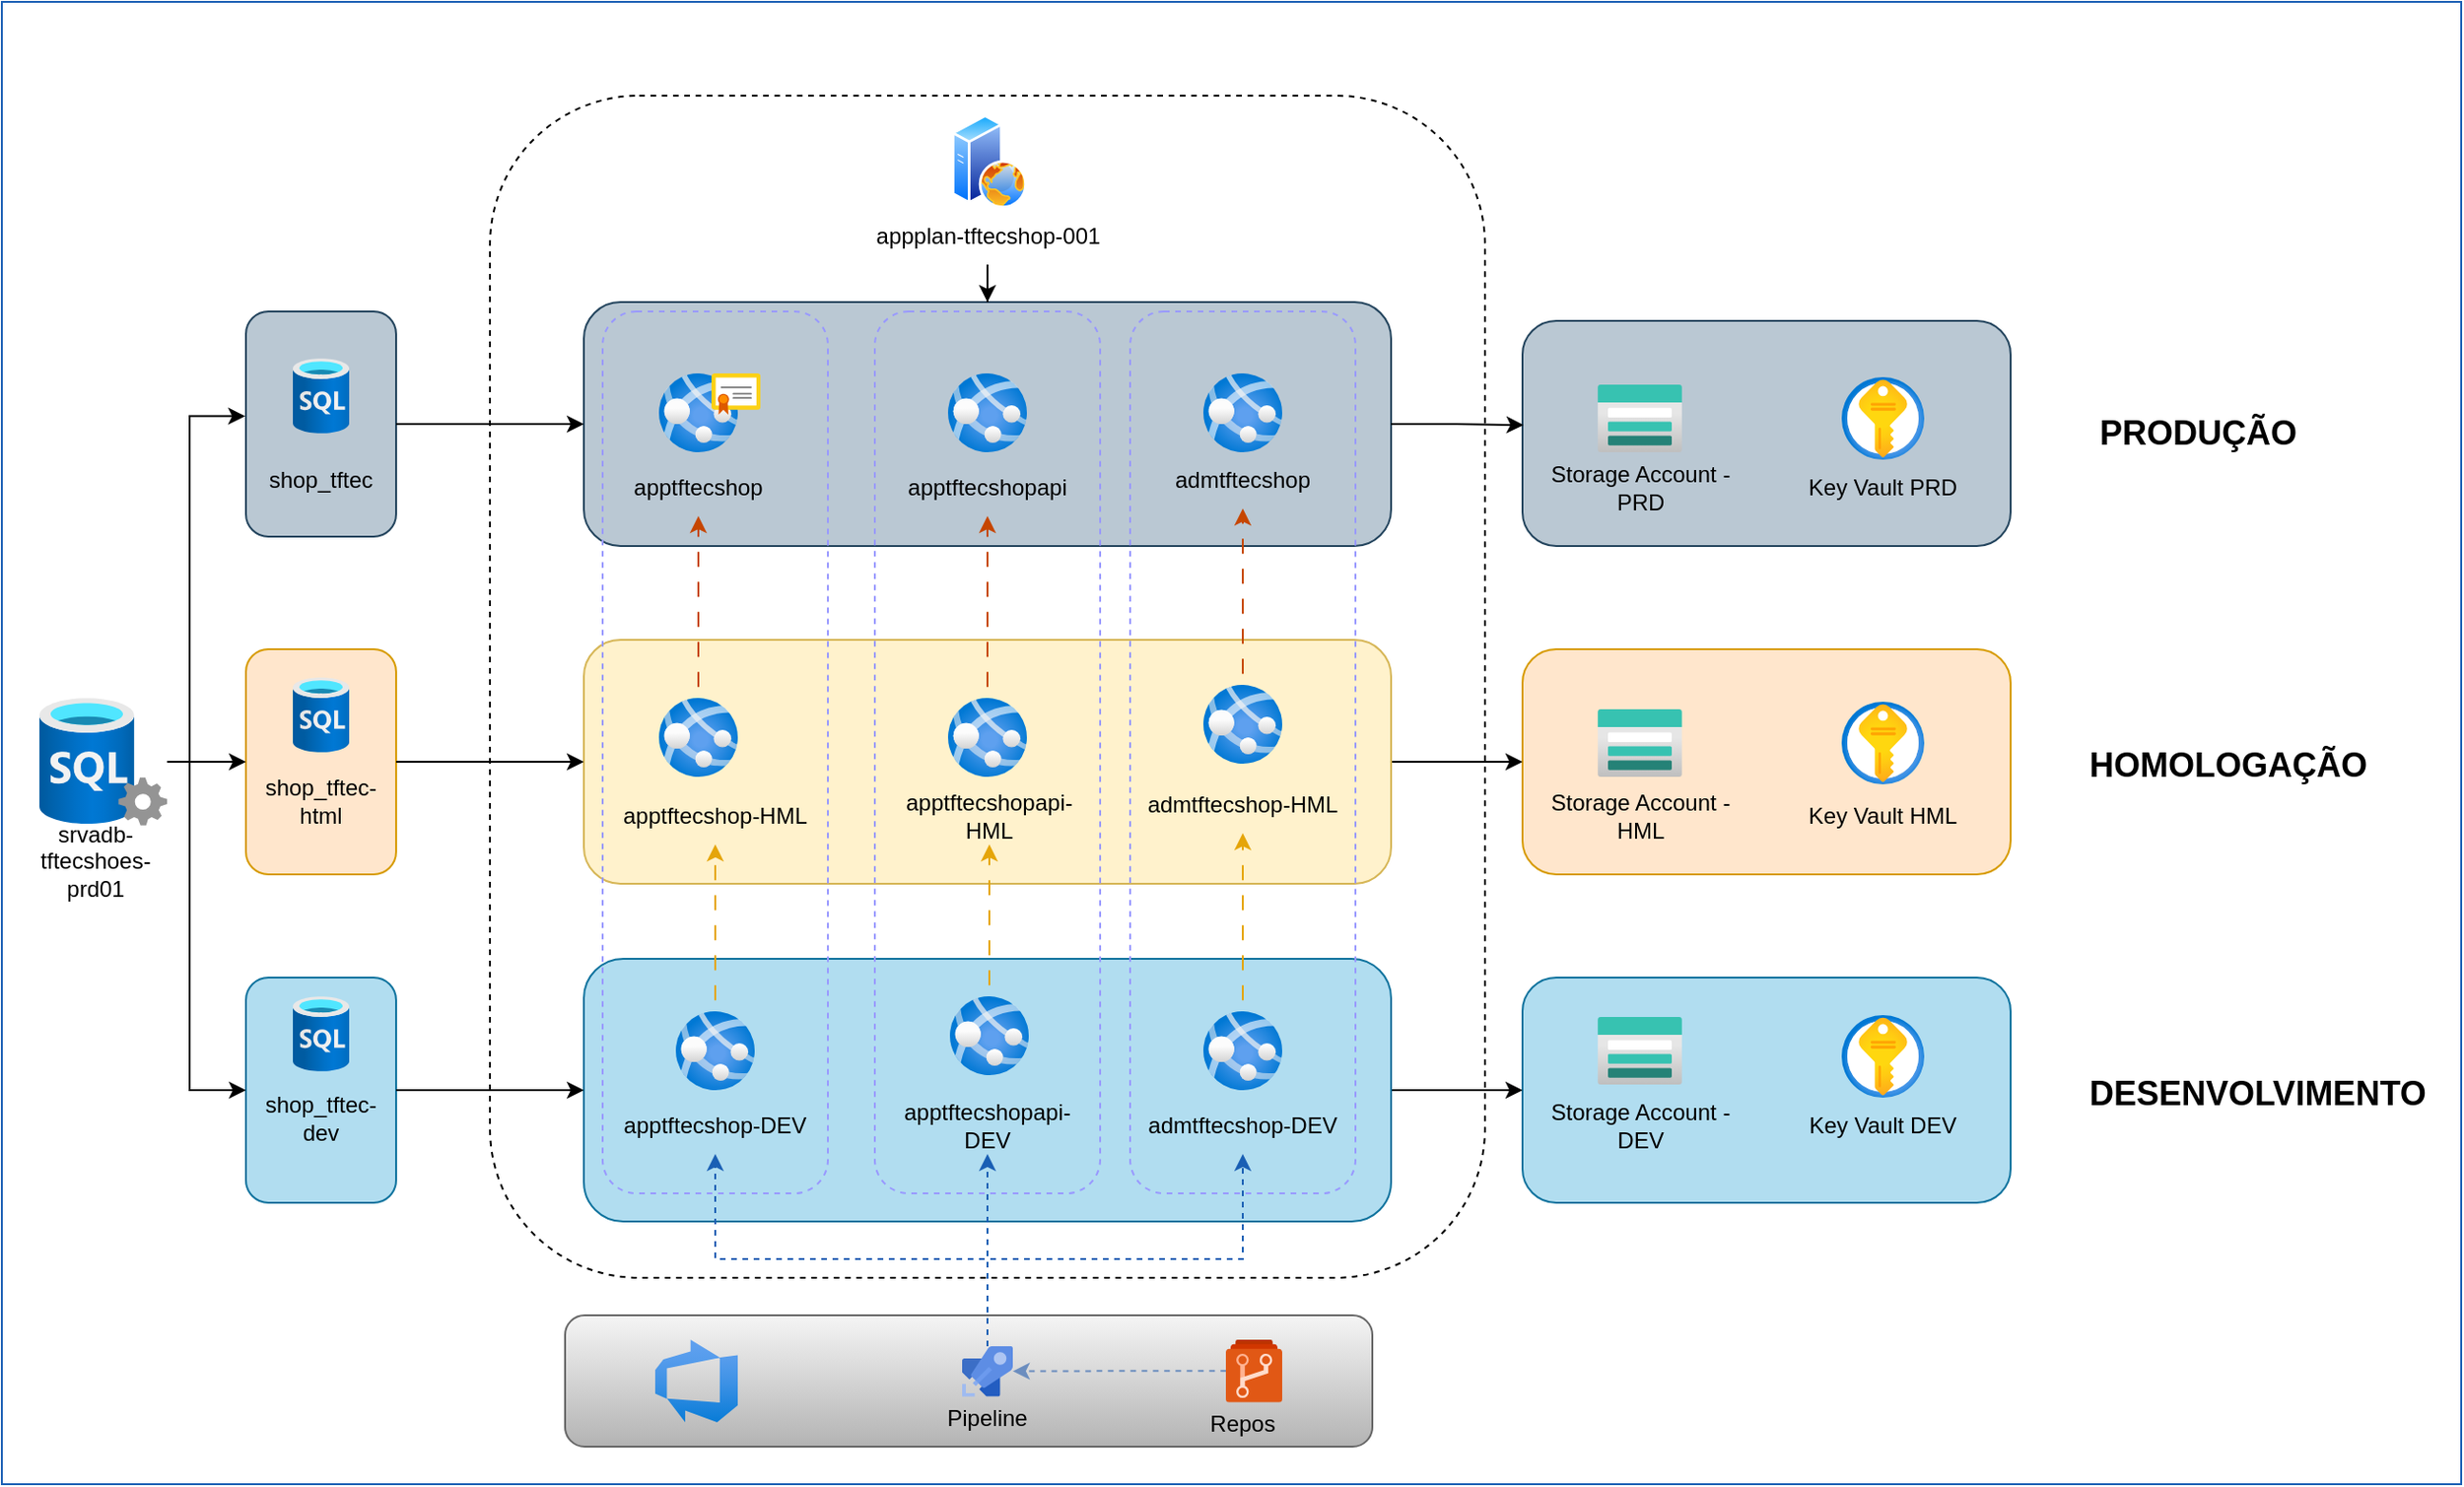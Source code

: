 <mxfile version="22.1.3" type="github">
  <diagram name="Page-1" id="xoMocRnNaZW1iUaZpFag">
    <mxGraphModel dx="1434" dy="790" grid="1" gridSize="10" guides="1" tooltips="1" connect="1" arrows="1" fold="1" page="1" pageScale="1" pageWidth="1100" pageHeight="850" math="0" shadow="0">
      <root>
        <mxCell id="0" />
        <mxCell id="1" parent="0" />
        <mxCell id="gzETENKIH1zA4744GusF-1" value="" style="rounded=0;whiteSpace=wrap;html=1;strokeColor=#1a5fb4;" parent="1" vertex="1">
          <mxGeometry y="40" width="1310" height="790" as="geometry" />
        </mxCell>
        <mxCell id="gzETENKIH1zA4744GusF-2" value="" style="rounded=1;whiteSpace=wrap;html=1;fillColor=#bac8d3;strokeColor=#23445d;" parent="1" vertex="1">
          <mxGeometry x="130" y="205" width="80" height="120" as="geometry" />
        </mxCell>
        <mxCell id="gzETENKIH1zA4744GusF-3" value="" style="rounded=1;whiteSpace=wrap;html=1;fillColor=#b1ddf0;strokeColor=#10739e;" parent="1" vertex="1">
          <mxGeometry x="130" y="560" width="80" height="120" as="geometry" />
        </mxCell>
        <mxCell id="gzETENKIH1zA4744GusF-4" value="" style="rounded=1;whiteSpace=wrap;html=1;fillColor=#ffe6cc;strokeColor=#d79b00;" parent="1" vertex="1">
          <mxGeometry x="130" y="385" width="80" height="120" as="geometry" />
        </mxCell>
        <mxCell id="gzETENKIH1zA4744GusF-8" value="" style="rounded=1;whiteSpace=wrap;html=1;fillColor=#bac8d3;strokeColor=#23445d;" parent="1" vertex="1">
          <mxGeometry x="810" y="210" width="260" height="120" as="geometry" />
        </mxCell>
        <mxCell id="gzETENKIH1zA4744GusF-9" value="" style="rounded=1;whiteSpace=wrap;html=1;fillColor=#b1ddf0;strokeColor=#10739e;" parent="1" vertex="1">
          <mxGeometry x="810" y="560" width="260" height="120" as="geometry" />
        </mxCell>
        <mxCell id="gzETENKIH1zA4744GusF-10" value="" style="rounded=1;whiteSpace=wrap;html=1;fillColor=#ffe6cc;strokeColor=#d79b00;" parent="1" vertex="1">
          <mxGeometry x="810" y="385" width="260" height="120" as="geometry" />
        </mxCell>
        <mxCell id="gzETENKIH1zA4744GusF-11" value="" style="rounded=1;whiteSpace=wrap;html=1;dashed=1;" parent="1" vertex="1">
          <mxGeometry x="260" y="90" width="530" height="630" as="geometry" />
        </mxCell>
        <mxCell id="gzETENKIH1zA4744GusF-91" style="edgeStyle=orthogonalEdgeStyle;rounded=0;orthogonalLoop=1;jettySize=auto;html=1;entryX=0;entryY=0.5;entryDx=0;entryDy=0;" parent="1" source="gzETENKIH1zA4744GusF-5" target="gzETENKIH1zA4744GusF-10" edge="1">
          <mxGeometry relative="1" as="geometry" />
        </mxCell>
        <mxCell id="gzETENKIH1zA4744GusF-5" value="" style="rounded=1;whiteSpace=wrap;html=1;fillColor=#fff2cc;strokeColor=#d6b656;" parent="1" vertex="1">
          <mxGeometry x="310" y="380" width="430" height="130" as="geometry" />
        </mxCell>
        <mxCell id="gzETENKIH1zA4744GusF-92" style="edgeStyle=orthogonalEdgeStyle;rounded=0;orthogonalLoop=1;jettySize=auto;html=1;" parent="1" source="gzETENKIH1zA4744GusF-6" target="gzETENKIH1zA4744GusF-9" edge="1">
          <mxGeometry relative="1" as="geometry" />
        </mxCell>
        <mxCell id="gzETENKIH1zA4744GusF-6" value="" style="rounded=1;whiteSpace=wrap;html=1;fillColor=#b1ddf0;strokeColor=#10739e;" parent="1" vertex="1">
          <mxGeometry x="310" y="550" width="430" height="140" as="geometry" />
        </mxCell>
        <mxCell id="gzETENKIH1zA4744GusF-7" value="" style="rounded=1;whiteSpace=wrap;html=1;fillColor=#bac8d3;strokeColor=#23445d;" parent="1" vertex="1">
          <mxGeometry x="310" y="200" width="430" height="130" as="geometry" />
        </mxCell>
        <mxCell id="gzETENKIH1zA4744GusF-13" value="" style="rounded=1;whiteSpace=wrap;html=1;fillColor=#f5f5f5;gradientColor=#b3b3b3;strokeColor=#666666;" parent="1" vertex="1">
          <mxGeometry x="300" y="740" width="430" height="70" as="geometry" />
        </mxCell>
        <mxCell id="gzETENKIH1zA4744GusF-14" value="" style="image;aspect=fixed;html=1;points=[];align=center;fontSize=12;image=img/lib/azure2/databases/SQL_Database.svg;" parent="1" vertex="1">
          <mxGeometry x="155" y="570" width="30" height="40" as="geometry" />
        </mxCell>
        <mxCell id="gzETENKIH1zA4744GusF-15" value="" style="image;aspect=fixed;html=1;points=[];align=center;fontSize=12;image=img/lib/azure2/databases/SQL_Database.svg;" parent="1" vertex="1">
          <mxGeometry x="155" y="230" width="30" height="40" as="geometry" />
        </mxCell>
        <mxCell id="gzETENKIH1zA4744GusF-16" value="" style="image;aspect=fixed;html=1;points=[];align=center;fontSize=12;image=img/lib/azure2/databases/SQL_Database.svg;" parent="1" vertex="1">
          <mxGeometry x="155" y="400" width="30" height="40" as="geometry" />
        </mxCell>
        <mxCell id="gzETENKIH1zA4744GusF-97" style="edgeStyle=orthogonalEdgeStyle;rounded=0;orthogonalLoop=1;jettySize=auto;html=1;entryX=0;entryY=0.5;entryDx=0;entryDy=0;" parent="1" source="gzETENKIH1zA4744GusF-17" target="gzETENKIH1zA4744GusF-4" edge="1">
          <mxGeometry relative="1" as="geometry" />
        </mxCell>
        <mxCell id="gzETENKIH1zA4744GusF-99" style="edgeStyle=orthogonalEdgeStyle;rounded=0;orthogonalLoop=1;jettySize=auto;html=1;entryX=0;entryY=0.5;entryDx=0;entryDy=0;" parent="1" source="gzETENKIH1zA4744GusF-17" target="gzETENKIH1zA4744GusF-3" edge="1">
          <mxGeometry relative="1" as="geometry">
            <Array as="points">
              <mxPoint x="100" y="445" />
              <mxPoint x="100" y="620" />
            </Array>
          </mxGeometry>
        </mxCell>
        <mxCell id="gzETENKIH1zA4744GusF-17" value="" style="image;aspect=fixed;html=1;points=[];align=center;fontSize=12;image=img/lib/azure2/databases/SQL_Server.svg;" parent="1" vertex="1">
          <mxGeometry x="20" y="411" width="68" height="68" as="geometry" />
        </mxCell>
        <mxCell id="gzETENKIH1zA4744GusF-20" value="" style="image;aspect=fixed;html=1;points=[];align=center;fontSize=12;image=img/lib/azure2/app_services/App_Services.svg;" parent="1" vertex="1">
          <mxGeometry x="504" y="238" width="42" height="42" as="geometry" />
        </mxCell>
        <mxCell id="gzETENKIH1zA4744GusF-21" value="" style="image;aspect=fixed;html=1;points=[];align=center;fontSize=12;image=img/lib/azure2/app_services/App_Services.svg;" parent="1" vertex="1">
          <mxGeometry x="640" y="238" width="42" height="42" as="geometry" />
        </mxCell>
        <mxCell id="gzETENKIH1zA4744GusF-28" value="" style="image;aspect=fixed;html=1;points=[];align=center;fontSize=12;image=img/lib/azure2/storage/Storage_Accounts.svg;" parent="1" vertex="1">
          <mxGeometry x="850" y="244" width="45" height="36" as="geometry" />
        </mxCell>
        <mxCell id="gzETENKIH1zA4744GusF-29" value="" style="image;aspect=fixed;html=1;points=[];align=center;fontSize=12;image=img/lib/azure2/storage/Storage_Accounts.svg;" parent="1" vertex="1">
          <mxGeometry x="850" y="581" width="45" height="36" as="geometry" />
        </mxCell>
        <mxCell id="gzETENKIH1zA4744GusF-30" value="" style="image;aspect=fixed;html=1;points=[];align=center;fontSize=12;image=img/lib/azure2/storage/Storage_Accounts.svg;" parent="1" vertex="1">
          <mxGeometry x="850" y="417" width="45" height="36" as="geometry" />
        </mxCell>
        <mxCell id="gzETENKIH1zA4744GusF-31" value="" style="image;aspect=fixed;html=1;points=[];align=center;fontSize=12;image=img/lib/azure2/security/Key_Vaults.svg;" parent="1" vertex="1">
          <mxGeometry x="980" y="240" width="44" height="44" as="geometry" />
        </mxCell>
        <mxCell id="gzETENKIH1zA4744GusF-32" value="" style="image;aspect=fixed;html=1;points=[];align=center;fontSize=12;image=img/lib/azure2/security/Key_Vaults.svg;" parent="1" vertex="1">
          <mxGeometry x="980" y="580" width="44" height="44" as="geometry" />
        </mxCell>
        <mxCell id="gzETENKIH1zA4744GusF-33" value="" style="image;aspect=fixed;html=1;points=[];align=center;fontSize=12;image=img/lib/azure2/security/Key_Vaults.svg;" parent="1" vertex="1">
          <mxGeometry x="980" y="413" width="44" height="44" as="geometry" />
        </mxCell>
        <mxCell id="gzETENKIH1zA4744GusF-34" value="" style="image;aspect=fixed;html=1;points=[];align=center;fontSize=12;image=img/lib/azure2/devops/Azure_DevOps.svg;" parent="1" vertex="1">
          <mxGeometry x="348" y="753" width="44" height="44" as="geometry" />
        </mxCell>
        <mxCell id="gzETENKIH1zA4744GusF-77" style="edgeStyle=orthogonalEdgeStyle;rounded=0;orthogonalLoop=1;jettySize=auto;html=1;dashed=1;flowAnimation=1;strokeColor=#1a5fb4;" parent="1" source="gzETENKIH1zA4744GusF-35" target="gzETENKIH1zA4744GusF-54" edge="1">
          <mxGeometry relative="1" as="geometry">
            <Array as="points">
              <mxPoint x="525" y="710" />
              <mxPoint x="661" y="710" />
            </Array>
          </mxGeometry>
        </mxCell>
        <mxCell id="gzETENKIH1zA4744GusF-78" style="edgeStyle=orthogonalEdgeStyle;rounded=0;orthogonalLoop=1;jettySize=auto;html=1;entryX=0.5;entryY=1;entryDx=0;entryDy=0;dashed=1;flowAnimation=1;strokeColor=#1a5fb4;" parent="1" source="gzETENKIH1zA4744GusF-35" target="gzETENKIH1zA4744GusF-52" edge="1">
          <mxGeometry relative="1" as="geometry">
            <Array as="points">
              <mxPoint x="525" y="710" />
              <mxPoint x="380" y="710" />
            </Array>
          </mxGeometry>
        </mxCell>
        <mxCell id="gzETENKIH1zA4744GusF-35" value="" style="image;sketch=0;aspect=fixed;html=1;points=[];align=center;fontSize=12;image=img/lib/mscae/Azure_Pipelines.svg;" parent="1" vertex="1">
          <mxGeometry x="511.5" y="756.33" width="27" height="27" as="geometry" />
        </mxCell>
        <mxCell id="gBfJyUJZ50ZtmmelJ4r0-1" style="edgeStyle=orthogonalEdgeStyle;rounded=0;orthogonalLoop=1;jettySize=auto;html=1;flowAnimation=1;dashed=1;fillColor=#dae8fc;strokeColor=#6c8ebf;" edge="1" parent="1" source="gzETENKIH1zA4744GusF-36" target="gzETENKIH1zA4744GusF-35">
          <mxGeometry relative="1" as="geometry" />
        </mxCell>
        <mxCell id="gzETENKIH1zA4744GusF-36" value="" style="image;sketch=0;aspect=fixed;html=1;points=[];align=center;fontSize=12;image=img/lib/mscae/Azure_Repos.svg;" parent="1" vertex="1">
          <mxGeometry x="652" y="753" width="30" height="33.33" as="geometry" />
        </mxCell>
        <mxCell id="gzETENKIH1zA4744GusF-38" value="" style="image;aspect=fixed;perimeter=ellipsePerimeter;html=1;align=center;shadow=0;dashed=0;spacingTop=3;image=img/lib/active_directory/web_server.svg;" parent="1" vertex="1">
          <mxGeometry x="506" y="100" width="40" height="50" as="geometry" />
        </mxCell>
        <mxCell id="gzETENKIH1zA4744GusF-41" value="shop_tftec" style="text;html=1;strokeColor=none;fillColor=none;align=center;verticalAlign=middle;whiteSpace=wrap;rounded=0;" parent="1" vertex="1">
          <mxGeometry x="140" y="280" width="60" height="30" as="geometry" />
        </mxCell>
        <mxCell id="gzETENKIH1zA4744GusF-42" value="shop_tftec-html" style="text;html=1;strokeColor=none;fillColor=none;align=center;verticalAlign=middle;whiteSpace=wrap;rounded=0;" parent="1" vertex="1">
          <mxGeometry x="140" y="451" width="60" height="30" as="geometry" />
        </mxCell>
        <mxCell id="gzETENKIH1zA4744GusF-43" value="shop_tftec-dev" style="text;html=1;strokeColor=none;fillColor=none;align=center;verticalAlign=middle;whiteSpace=wrap;rounded=0;" parent="1" vertex="1">
          <mxGeometry x="140" y="620" width="60" height="30" as="geometry" />
        </mxCell>
        <mxCell id="gzETENKIH1zA4744GusF-44" value="srvadb-tftecshoes-prd01" style="text;html=1;strokeColor=none;fillColor=none;align=center;verticalAlign=middle;whiteSpace=wrap;rounded=0;" parent="1" vertex="1">
          <mxGeometry x="20" y="483" width="60" height="30" as="geometry" />
        </mxCell>
        <mxCell id="gzETENKIH1zA4744GusF-55" value="Pipeline" style="text;html=1;strokeColor=none;fillColor=none;align=center;verticalAlign=middle;whiteSpace=wrap;rounded=0;" parent="1" vertex="1">
          <mxGeometry x="473" y="780" width="104" height="30" as="geometry" />
        </mxCell>
        <mxCell id="gzETENKIH1zA4744GusF-56" value="Repos" style="text;html=1;strokeColor=none;fillColor=none;align=center;verticalAlign=middle;whiteSpace=wrap;rounded=0;" parent="1" vertex="1">
          <mxGeometry x="609" y="783.33" width="104" height="30" as="geometry" />
        </mxCell>
        <mxCell id="gzETENKIH1zA4744GusF-57" value="Storage Account - DEV" style="text;html=1;strokeColor=none;fillColor=none;align=center;verticalAlign=middle;whiteSpace=wrap;rounded=0;" parent="1" vertex="1">
          <mxGeometry x="820.5" y="624" width="104" height="30" as="geometry" />
        </mxCell>
        <mxCell id="gzETENKIH1zA4744GusF-58" value="Storage Account - PRD" style="text;html=1;strokeColor=none;fillColor=none;align=center;verticalAlign=middle;whiteSpace=wrap;rounded=0;" parent="1" vertex="1">
          <mxGeometry x="820.5" y="284" width="104" height="30" as="geometry" />
        </mxCell>
        <mxCell id="gzETENKIH1zA4744GusF-59" value="Storage Account - HML" style="text;html=1;strokeColor=none;fillColor=none;align=center;verticalAlign=middle;whiteSpace=wrap;rounded=0;" parent="1" vertex="1">
          <mxGeometry x="820.5" y="459" width="104" height="30" as="geometry" />
        </mxCell>
        <mxCell id="gzETENKIH1zA4744GusF-62" value="Key Vault HML" style="text;html=1;strokeColor=none;fillColor=none;align=center;verticalAlign=middle;whiteSpace=wrap;rounded=0;" parent="1" vertex="1">
          <mxGeometry x="950" y="459" width="104" height="30" as="geometry" />
        </mxCell>
        <mxCell id="gzETENKIH1zA4744GusF-63" value="Key Vault PRD" style="text;html=1;strokeColor=none;fillColor=none;align=center;verticalAlign=middle;whiteSpace=wrap;rounded=0;" parent="1" vertex="1">
          <mxGeometry x="950" y="284" width="104" height="30" as="geometry" />
        </mxCell>
        <mxCell id="gzETENKIH1zA4744GusF-67" value="" style="rounded=1;whiteSpace=wrap;html=1;fillColor=none;dashed=1;gradientColor=#7ea6e0;strokeColor=#9999FF;" parent="1" vertex="1">
          <mxGeometry x="320" y="205" width="120" height="470" as="geometry" />
        </mxCell>
        <mxCell id="gzETENKIH1zA4744GusF-64" value="Key Vault DEV" style="text;html=1;strokeColor=none;fillColor=none;align=center;verticalAlign=middle;whiteSpace=wrap;rounded=0;" parent="1" vertex="1">
          <mxGeometry x="950" y="624" width="104" height="30" as="geometry" />
        </mxCell>
        <mxCell id="gzETENKIH1zA4744GusF-52" value="apptftecshop-DEV" style="text;html=1;strokeColor=none;fillColor=none;align=center;verticalAlign=middle;whiteSpace=wrap;rounded=0;" parent="1" vertex="1">
          <mxGeometry x="328" y="624" width="104" height="30" as="geometry" />
        </mxCell>
        <mxCell id="gzETENKIH1zA4744GusF-84" style="edgeStyle=orthogonalEdgeStyle;rounded=0;orthogonalLoop=1;jettySize=auto;html=1;entryX=0.5;entryY=1;entryDx=0;entryDy=0;flowAnimation=1;strokeColor=#c64600;" parent="1" source="gzETENKIH1zA4744GusF-27" target="gzETENKIH1zA4744GusF-45" edge="1">
          <mxGeometry relative="1" as="geometry" />
        </mxCell>
        <mxCell id="gzETENKIH1zA4744GusF-27" value="" style="image;aspect=fixed;html=1;points=[];align=center;fontSize=12;image=img/lib/azure2/app_services/App_Services.svg;" parent="1" vertex="1">
          <mxGeometry x="350" y="411" width="42" height="42" as="geometry" />
        </mxCell>
        <mxCell id="gzETENKIH1zA4744GusF-80" style="edgeStyle=orthogonalEdgeStyle;rounded=0;orthogonalLoop=1;jettySize=auto;html=1;dashed=1;dashPattern=8 8;strokeColor=#e5a50a;flowAnimation=1;" parent="1" source="gzETENKIH1zA4744GusF-26" target="gzETENKIH1zA4744GusF-48" edge="1">
          <mxGeometry relative="1" as="geometry" />
        </mxCell>
        <mxCell id="gzETENKIH1zA4744GusF-26" value="" style="image;aspect=fixed;html=1;points=[];align=center;fontSize=12;image=img/lib/azure2/app_services/App_Services.svg;" parent="1" vertex="1">
          <mxGeometry x="359" y="578" width="42" height="42" as="geometry" />
        </mxCell>
        <mxCell id="gzETENKIH1zA4744GusF-18" value="" style="image;aspect=fixed;html=1;points=[];align=center;fontSize=12;image=img/lib/azure2/app_services/App_Services.svg;" parent="1" vertex="1">
          <mxGeometry x="350" y="238" width="42" height="42" as="geometry" />
        </mxCell>
        <mxCell id="gzETENKIH1zA4744GusF-45" value="apptftecshop" style="text;html=1;strokeColor=none;fillColor=none;align=center;verticalAlign=middle;whiteSpace=wrap;rounded=0;" parent="1" vertex="1">
          <mxGeometry x="341" y="284" width="60" height="30" as="geometry" />
        </mxCell>
        <mxCell id="gzETENKIH1zA4744GusF-37" value="" style="image;sketch=0;aspect=fixed;html=1;points=[];align=center;fontSize=12;image=img/lib/mscae/Certificate.svg;" parent="1" vertex="1">
          <mxGeometry x="378" y="238" width="26.19" height="22" as="geometry" />
        </mxCell>
        <mxCell id="gzETENKIH1zA4744GusF-48" value="apptftecshop-HML" style="text;html=1;strokeColor=none;fillColor=none;align=center;verticalAlign=middle;whiteSpace=wrap;rounded=0;" parent="1" vertex="1">
          <mxGeometry x="328" y="459" width="104" height="30" as="geometry" />
        </mxCell>
        <mxCell id="gzETENKIH1zA4744GusF-70" value="" style="rounded=1;whiteSpace=wrap;html=1;fillColor=none;dashed=1;gradientColor=#7ea6e0;strokeColor=#9999FF;" parent="1" vertex="1">
          <mxGeometry x="465" y="205" width="120" height="470" as="geometry" />
        </mxCell>
        <mxCell id="gzETENKIH1zA4744GusF-73" style="edgeStyle=orthogonalEdgeStyle;rounded=0;orthogonalLoop=1;jettySize=auto;html=1;dashed=1;flowAnimation=1;strokeColor=#1a5fb4;" parent="1" source="gzETENKIH1zA4744GusF-35" target="gzETENKIH1zA4744GusF-53" edge="1">
          <mxGeometry relative="1" as="geometry" />
        </mxCell>
        <mxCell id="gzETENKIH1zA4744GusF-71" value="" style="rounded=1;whiteSpace=wrap;html=1;fillColor=none;dashed=1;gradientColor=#7ea6e0;strokeColor=#9999FF;" parent="1" vertex="1">
          <mxGeometry x="601" y="205" width="120" height="470" as="geometry" />
        </mxCell>
        <mxCell id="gzETENKIH1zA4744GusF-54" value="admtftecshop-DEV" style="text;html=1;strokeColor=none;fillColor=none;align=center;verticalAlign=middle;whiteSpace=wrap;rounded=0;" parent="1" vertex="1">
          <mxGeometry x="609" y="624" width="104" height="30" as="geometry" />
        </mxCell>
        <mxCell id="gzETENKIH1zA4744GusF-53" value="apptftecshopapi-DEV" style="text;html=1;strokeColor=none;fillColor=none;align=center;verticalAlign=middle;whiteSpace=wrap;rounded=0;" parent="1" vertex="1">
          <mxGeometry x="473" y="624" width="104" height="30" as="geometry" />
        </mxCell>
        <mxCell id="gzETENKIH1zA4744GusF-51" value="apptftecshopapi-HML" style="text;html=1;strokeColor=none;fillColor=none;align=center;verticalAlign=middle;whiteSpace=wrap;rounded=0;" parent="1" vertex="1">
          <mxGeometry x="474" y="459" width="104" height="30" as="geometry" />
        </mxCell>
        <mxCell id="gzETENKIH1zA4744GusF-50" value="admtftecshop-HML" style="text;html=1;strokeColor=none;fillColor=none;align=center;verticalAlign=middle;whiteSpace=wrap;rounded=0;" parent="1" vertex="1">
          <mxGeometry x="609" y="453" width="104" height="30" as="geometry" />
        </mxCell>
        <mxCell id="gzETENKIH1zA4744GusF-81" style="edgeStyle=orthogonalEdgeStyle;rounded=0;orthogonalLoop=1;jettySize=auto;html=1;entryX=0.5;entryY=1;entryDx=0;entryDy=0;dashed=1;dashPattern=8 8;strokeColor=#e5a50a;flowAnimation=1;" parent="1" source="gzETENKIH1zA4744GusF-23" target="gzETENKIH1zA4744GusF-51" edge="1">
          <mxGeometry relative="1" as="geometry" />
        </mxCell>
        <mxCell id="gzETENKIH1zA4744GusF-23" value="" style="image;aspect=fixed;html=1;points=[];align=center;fontSize=12;image=img/lib/azure2/app_services/App_Services.svg;" parent="1" vertex="1">
          <mxGeometry x="505" y="570" width="42" height="42" as="geometry" />
        </mxCell>
        <mxCell id="gzETENKIH1zA4744GusF-86" style="edgeStyle=orthogonalEdgeStyle;rounded=0;orthogonalLoop=1;jettySize=auto;html=1;flowAnimation=1;strokeColor=#c64600;" parent="1" source="gzETENKIH1zA4744GusF-25" target="gzETENKIH1zA4744GusF-47" edge="1">
          <mxGeometry relative="1" as="geometry" />
        </mxCell>
        <mxCell id="gzETENKIH1zA4744GusF-25" value="" style="image;aspect=fixed;html=1;points=[];align=center;fontSize=12;image=img/lib/azure2/app_services/App_Services.svg;" parent="1" vertex="1">
          <mxGeometry x="504" y="411" width="42" height="42" as="geometry" />
        </mxCell>
        <mxCell id="gzETENKIH1zA4744GusF-83" style="edgeStyle=orthogonalEdgeStyle;rounded=0;orthogonalLoop=1;jettySize=auto;html=1;entryX=0.5;entryY=1;entryDx=0;entryDy=0;dashed=1;dashPattern=8 8;strokeColor=#e5a50a;flowAnimation=1;" parent="1" source="gzETENKIH1zA4744GusF-22" target="gzETENKIH1zA4744GusF-50" edge="1">
          <mxGeometry relative="1" as="geometry" />
        </mxCell>
        <mxCell id="gzETENKIH1zA4744GusF-22" value="" style="image;aspect=fixed;html=1;points=[];align=center;fontSize=12;image=img/lib/azure2/app_services/App_Services.svg;" parent="1" vertex="1">
          <mxGeometry x="640" y="578" width="42" height="42" as="geometry" />
        </mxCell>
        <mxCell id="gzETENKIH1zA4744GusF-47" value="apptftecshopapi" style="text;html=1;strokeColor=none;fillColor=none;align=center;verticalAlign=middle;whiteSpace=wrap;rounded=0;" parent="1" vertex="1">
          <mxGeometry x="495" y="284" width="60" height="30" as="geometry" />
        </mxCell>
        <mxCell id="gzETENKIH1zA4744GusF-46" value="admtftecshop" style="text;html=1;strokeColor=none;fillColor=none;align=center;verticalAlign=middle;whiteSpace=wrap;rounded=0;" parent="1" vertex="1">
          <mxGeometry x="631" y="280" width="60" height="30" as="geometry" />
        </mxCell>
        <mxCell id="gzETENKIH1zA4744GusF-87" style="edgeStyle=orthogonalEdgeStyle;rounded=0;orthogonalLoop=1;jettySize=auto;html=1;flowAnimation=1;strokeColor=#c64600;" parent="1" source="gzETENKIH1zA4744GusF-24" target="gzETENKIH1zA4744GusF-46" edge="1">
          <mxGeometry relative="1" as="geometry" />
        </mxCell>
        <mxCell id="gzETENKIH1zA4744GusF-24" value="" style="image;aspect=fixed;html=1;points=[];align=center;fontSize=12;image=img/lib/azure2/app_services/App_Services.svg;" parent="1" vertex="1">
          <mxGeometry x="640" y="404" width="42" height="42" as="geometry" />
        </mxCell>
        <mxCell id="gzETENKIH1zA4744GusF-88" style="edgeStyle=orthogonalEdgeStyle;rounded=0;orthogonalLoop=1;jettySize=auto;html=1;entryX=0.002;entryY=0.463;entryDx=0;entryDy=0;entryPerimeter=0;" parent="1" source="gzETENKIH1zA4744GusF-7" target="gzETENKIH1zA4744GusF-8" edge="1">
          <mxGeometry relative="1" as="geometry" />
        </mxCell>
        <mxCell id="gzETENKIH1zA4744GusF-93" style="edgeStyle=orthogonalEdgeStyle;rounded=0;orthogonalLoop=1;jettySize=auto;html=1;entryX=0;entryY=0.5;entryDx=0;entryDy=0;" parent="1" source="gzETENKIH1zA4744GusF-3" target="gzETENKIH1zA4744GusF-6" edge="1">
          <mxGeometry relative="1" as="geometry" />
        </mxCell>
        <mxCell id="gzETENKIH1zA4744GusF-94" style="edgeStyle=orthogonalEdgeStyle;rounded=0;orthogonalLoop=1;jettySize=auto;html=1;entryX=0;entryY=0.5;entryDx=0;entryDy=0;" parent="1" source="gzETENKIH1zA4744GusF-4" target="gzETENKIH1zA4744GusF-5" edge="1">
          <mxGeometry relative="1" as="geometry" />
        </mxCell>
        <mxCell id="gzETENKIH1zA4744GusF-96" style="edgeStyle=orthogonalEdgeStyle;rounded=0;orthogonalLoop=1;jettySize=auto;html=1;entryX=0;entryY=0.5;entryDx=0;entryDy=0;" parent="1" source="gzETENKIH1zA4744GusF-2" target="gzETENKIH1zA4744GusF-7" edge="1">
          <mxGeometry relative="1" as="geometry" />
        </mxCell>
        <mxCell id="gzETENKIH1zA4744GusF-98" style="edgeStyle=orthogonalEdgeStyle;rounded=0;orthogonalLoop=1;jettySize=auto;html=1;entryX=-0.005;entryY=0.465;entryDx=0;entryDy=0;entryPerimeter=0;" parent="1" source="gzETENKIH1zA4744GusF-17" target="gzETENKIH1zA4744GusF-2" edge="1">
          <mxGeometry relative="1" as="geometry">
            <Array as="points">
              <mxPoint x="100" y="445" />
              <mxPoint x="100" y="261" />
            </Array>
          </mxGeometry>
        </mxCell>
        <mxCell id="gzETENKIH1zA4744GusF-100" value="&lt;font style=&quot;font-size: 18px;&quot;&gt;&lt;b&gt;PRODUÇÃO&lt;/b&gt;&lt;/font&gt;" style="text;html=1;strokeColor=none;fillColor=none;align=center;verticalAlign=middle;whiteSpace=wrap;rounded=0;" parent="1" vertex="1">
          <mxGeometry x="1140" y="255" width="60" height="30" as="geometry" />
        </mxCell>
        <mxCell id="gzETENKIH1zA4744GusF-101" value="&lt;font style=&quot;font-size: 18px;&quot;&gt;&lt;b&gt;HOMOLOGAÇÃO&lt;/b&gt;&lt;/font&gt;" style="text;whiteSpace=wrap;html=1;" parent="1" vertex="1">
          <mxGeometry x="1110" y="429.5" width="140" height="31" as="geometry" />
        </mxCell>
        <mxCell id="gzETENKIH1zA4744GusF-102" value="&lt;b&gt;&lt;font style=&quot;font-size: 18px;&quot;&gt;DESENVOLVIMENTO&lt;/font&gt;&lt;/b&gt;" style="text;whiteSpace=wrap;html=1;" parent="1" vertex="1">
          <mxGeometry x="1110" y="604.5" width="140" height="31" as="geometry" />
        </mxCell>
        <mxCell id="gzETENKIH1zA4744GusF-104" value="" style="edgeStyle=orthogonalEdgeStyle;rounded=0;orthogonalLoop=1;jettySize=auto;html=1;" parent="1" source="gzETENKIH1zA4744GusF-103" target="gzETENKIH1zA4744GusF-7" edge="1">
          <mxGeometry relative="1" as="geometry" />
        </mxCell>
        <mxCell id="gzETENKIH1zA4744GusF-103" value="appplan-tftecshop-001" style="text;html=1;strokeColor=none;fillColor=none;align=center;verticalAlign=middle;whiteSpace=wrap;rounded=0;" parent="1" vertex="1">
          <mxGeometry x="446.5" y="150" width="157" height="30" as="geometry" />
        </mxCell>
      </root>
    </mxGraphModel>
  </diagram>
</mxfile>
